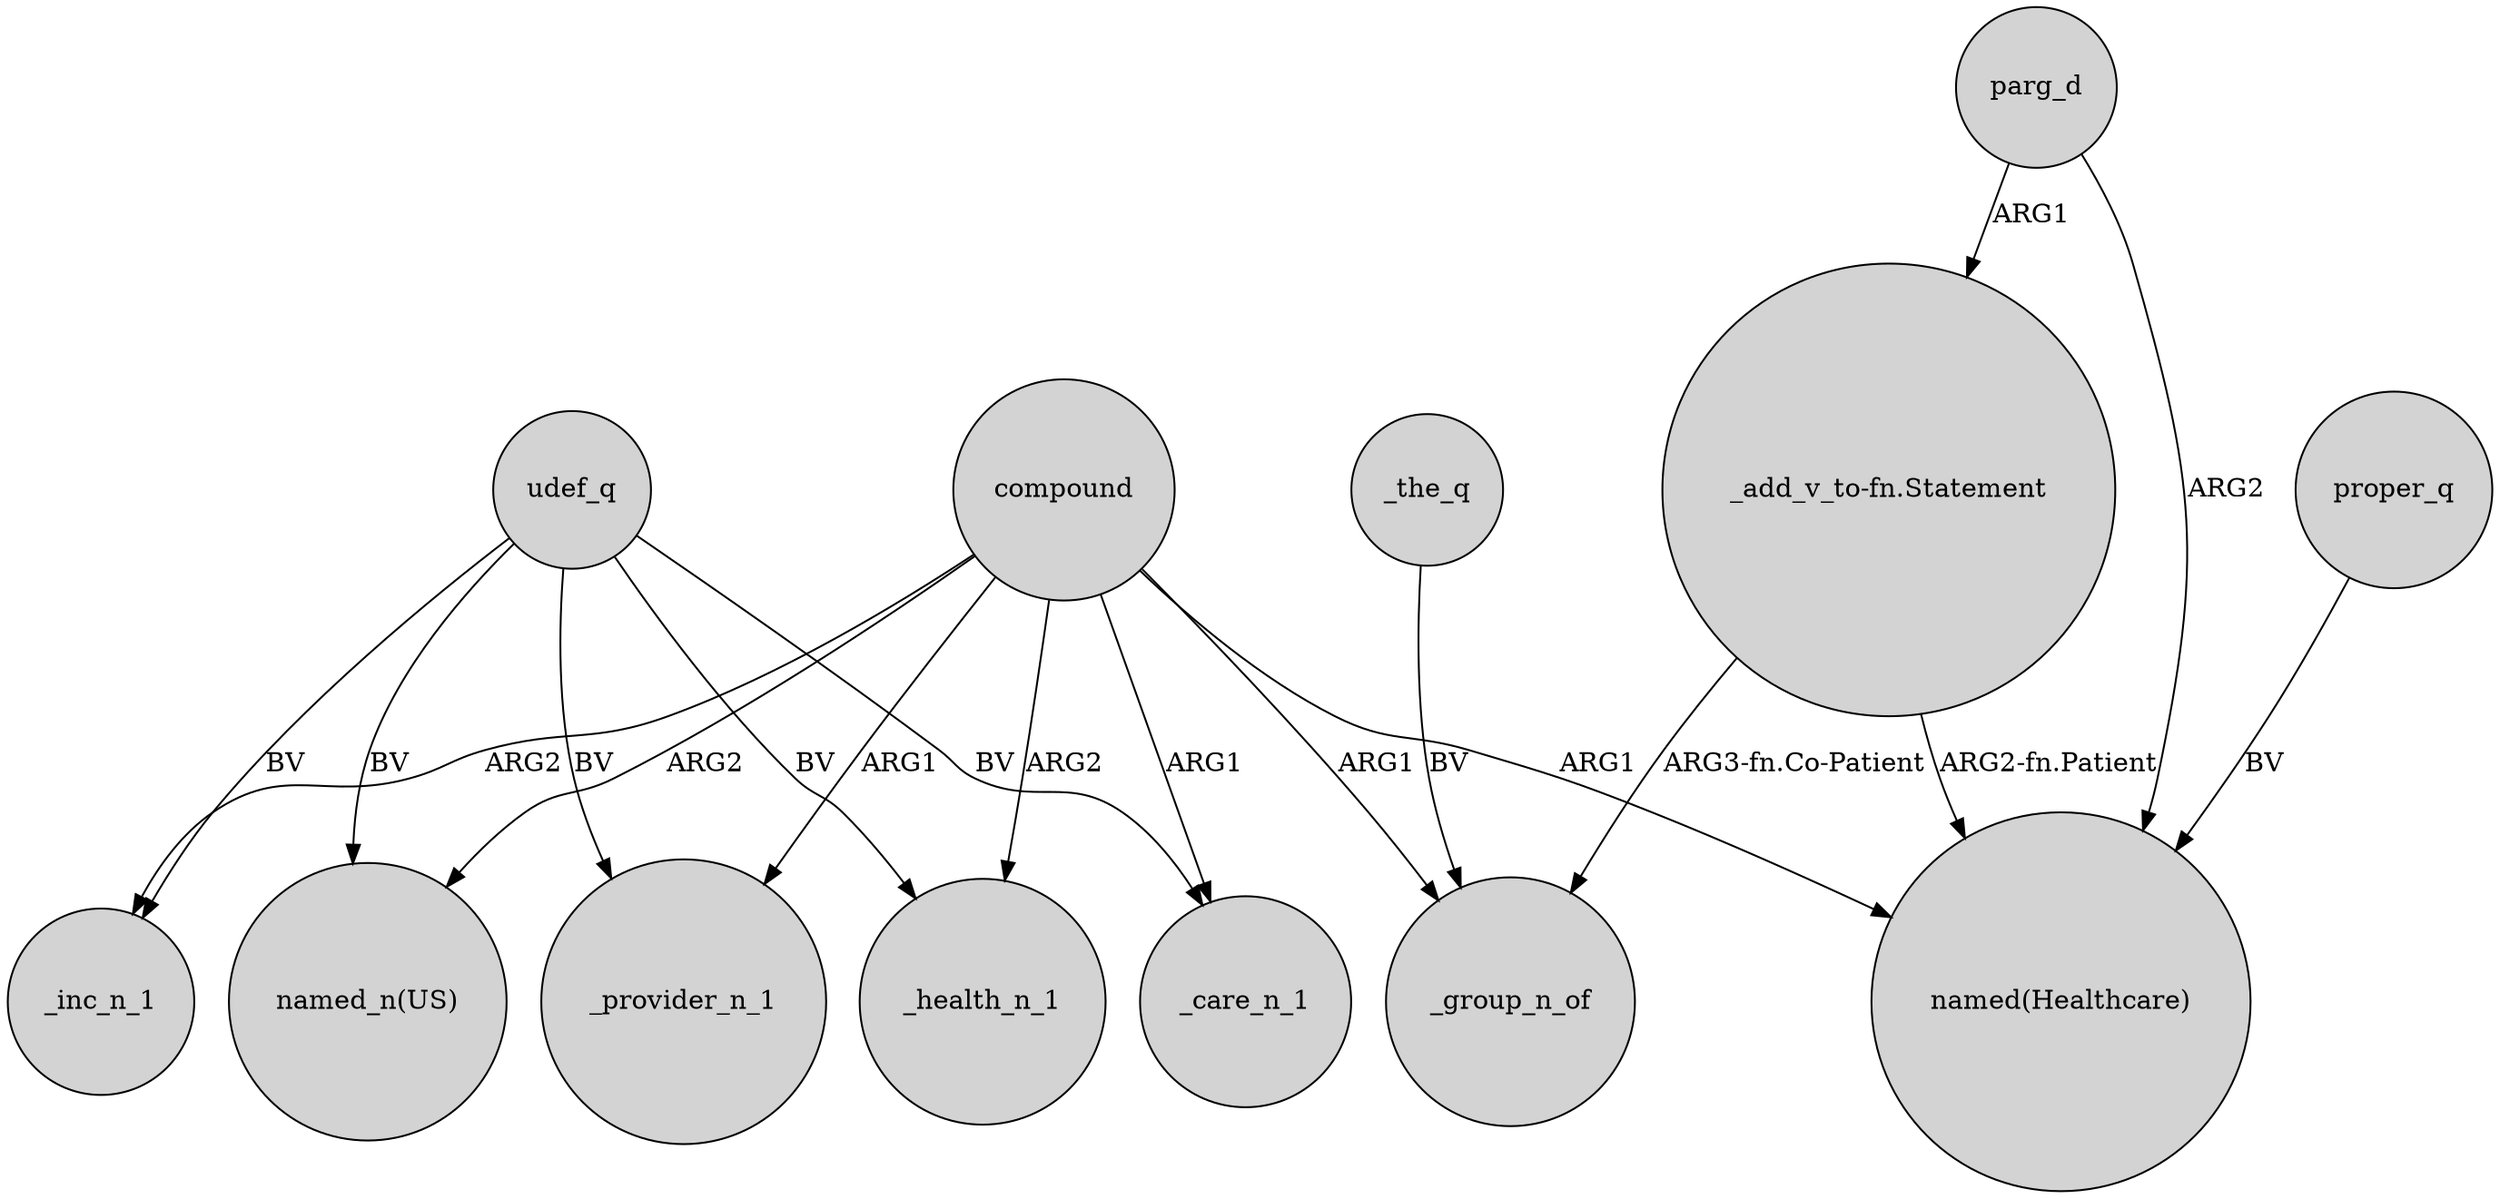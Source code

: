 digraph {
	node [shape=circle style=filled]
	compound -> _provider_n_1 [label=ARG1]
	compound -> "named(Healthcare)" [label=ARG1]
	udef_q -> _care_n_1 [label=BV]
	parg_d -> "_add_v_to-fn.Statement" [label=ARG1]
	"_add_v_to-fn.Statement" -> "named(Healthcare)" [label="ARG2-fn.Patient"]
	udef_q -> "named_n(US)" [label=BV]
	udef_q -> _inc_n_1 [label=BV]
	compound -> _care_n_1 [label=ARG1]
	compound -> _health_n_1 [label=ARG2]
	_the_q -> _group_n_of [label=BV]
	proper_q -> "named(Healthcare)" [label=BV]
	"_add_v_to-fn.Statement" -> _group_n_of [label="ARG3-fn.Co-Patient"]
	udef_q -> _health_n_1 [label=BV]
	compound -> "named_n(US)" [label=ARG2]
	parg_d -> "named(Healthcare)" [label=ARG2]
	compound -> _inc_n_1 [label=ARG2]
	compound -> _group_n_of [label=ARG1]
	udef_q -> _provider_n_1 [label=BV]
}
